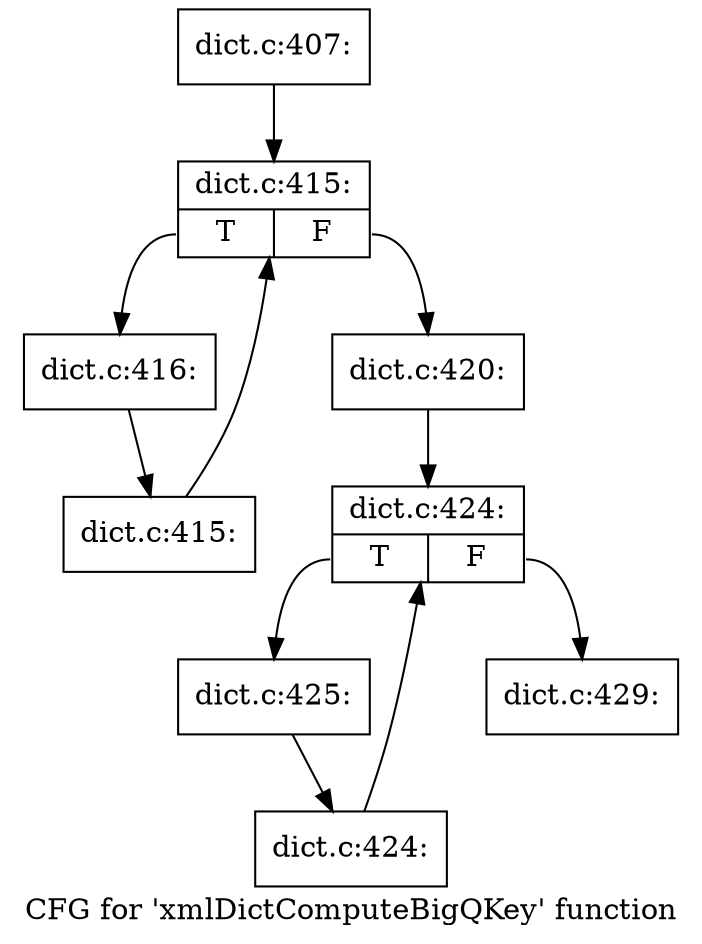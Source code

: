 digraph "CFG for 'xmlDictComputeBigQKey' function" {
	label="CFG for 'xmlDictComputeBigQKey' function";

	Node0x493ead0 [shape=record,label="{dict.c:407:}"];
	Node0x493ead0 -> Node0x49139e0;
	Node0x49139e0 [shape=record,label="{dict.c:415:|{<s0>T|<s1>F}}"];
	Node0x49139e0:s0 -> Node0x4913cc0;
	Node0x49139e0:s1 -> Node0x4913840;
	Node0x4913cc0 [shape=record,label="{dict.c:416:}"];
	Node0x4913cc0 -> Node0x4913c30;
	Node0x4913c30 [shape=record,label="{dict.c:415:}"];
	Node0x4913c30 -> Node0x49139e0;
	Node0x4913840 [shape=record,label="{dict.c:420:}"];
	Node0x4913840 -> Node0x49611c0;
	Node0x49611c0 [shape=record,label="{dict.c:424:|{<s0>T|<s1>F}}"];
	Node0x49611c0:s0 -> Node0x49614a0;
	Node0x49611c0:s1 -> Node0x4961020;
	Node0x49614a0 [shape=record,label="{dict.c:425:}"];
	Node0x49614a0 -> Node0x4961410;
	Node0x4961410 [shape=record,label="{dict.c:424:}"];
	Node0x4961410 -> Node0x49611c0;
	Node0x4961020 [shape=record,label="{dict.c:429:}"];
}
